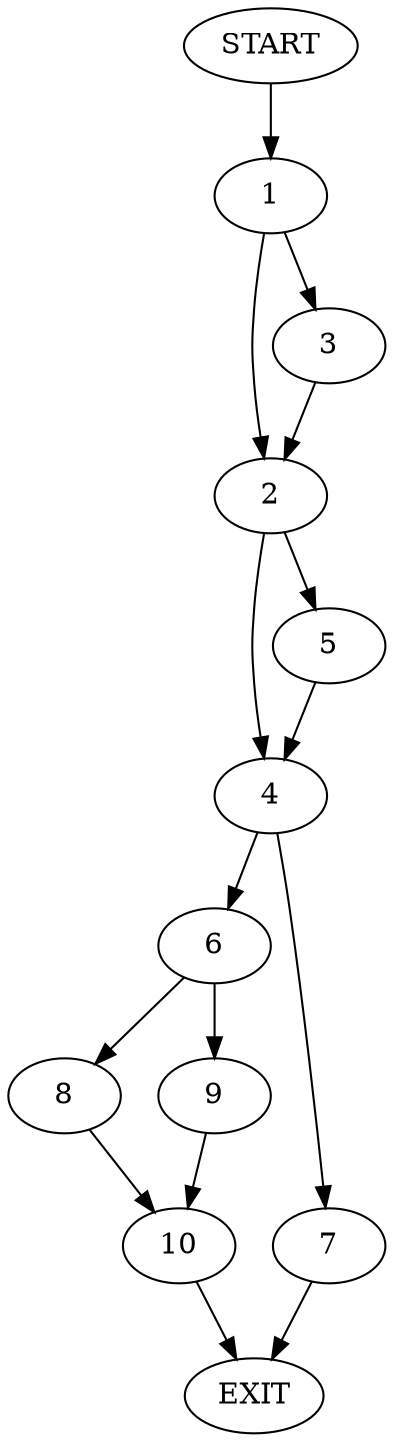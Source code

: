 digraph {
0 [label="START"]
11 [label="EXIT"]
0 -> 1
1 -> 2
1 -> 3
2 -> 4
2 -> 5
3 -> 2
5 -> 4
4 -> 6
4 -> 7
7 -> 11
6 -> 8
6 -> 9
8 -> 10
9 -> 10
10 -> 11
}
